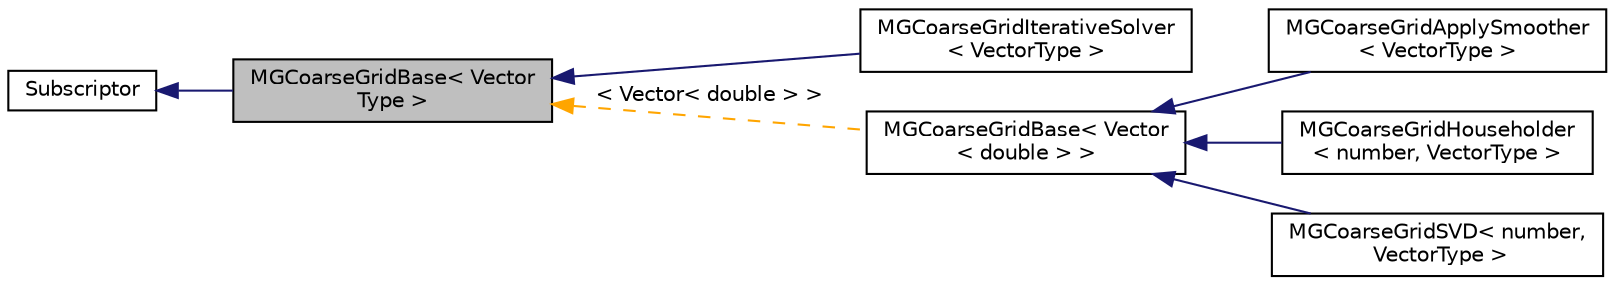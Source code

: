 digraph "MGCoarseGridBase&lt; VectorType &gt;"
{
 // LATEX_PDF_SIZE
  edge [fontname="Helvetica",fontsize="10",labelfontname="Helvetica",labelfontsize="10"];
  node [fontname="Helvetica",fontsize="10",shape=record];
  rankdir="LR";
  Node1 [label="MGCoarseGridBase\< Vector\lType \>",height=0.2,width=0.4,color="black", fillcolor="grey75", style="filled", fontcolor="black",tooltip=" "];
  Node2 -> Node1 [dir="back",color="midnightblue",fontsize="10",style="solid",fontname="Helvetica"];
  Node2 [label="Subscriptor",height=0.2,width=0.4,color="black", fillcolor="white", style="filled",URL="$classSubscriptor.html",tooltip=" "];
  Node1 -> Node3 [dir="back",color="midnightblue",fontsize="10",style="solid",fontname="Helvetica"];
  Node3 [label="MGCoarseGridIterativeSolver\l\< VectorType \>",height=0.2,width=0.4,color="black", fillcolor="white", style="filled",URL="$classMGCoarseGridIterativeSolver.html",tooltip=" "];
  Node1 -> Node4 [dir="back",color="orange",fontsize="10",style="dashed",label=" \< Vector\< double \> \>" ,fontname="Helvetica"];
  Node4 [label="MGCoarseGridBase\< Vector\l\< double \> \>",height=0.2,width=0.4,color="black", fillcolor="white", style="filled",URL="$classMGCoarseGridBase.html",tooltip=" "];
  Node4 -> Node5 [dir="back",color="midnightblue",fontsize="10",style="solid",fontname="Helvetica"];
  Node5 [label="MGCoarseGridApplySmoother\l\< VectorType \>",height=0.2,width=0.4,color="black", fillcolor="white", style="filled",URL="$classMGCoarseGridApplySmoother.html",tooltip=" "];
  Node4 -> Node6 [dir="back",color="midnightblue",fontsize="10",style="solid",fontname="Helvetica"];
  Node6 [label="MGCoarseGridHouseholder\l\< number, VectorType \>",height=0.2,width=0.4,color="black", fillcolor="white", style="filled",URL="$classMGCoarseGridHouseholder.html",tooltip=" "];
  Node4 -> Node7 [dir="back",color="midnightblue",fontsize="10",style="solid",fontname="Helvetica"];
  Node7 [label="MGCoarseGridSVD\< number,\l VectorType \>",height=0.2,width=0.4,color="black", fillcolor="white", style="filled",URL="$classMGCoarseGridSVD.html",tooltip=" "];
}

